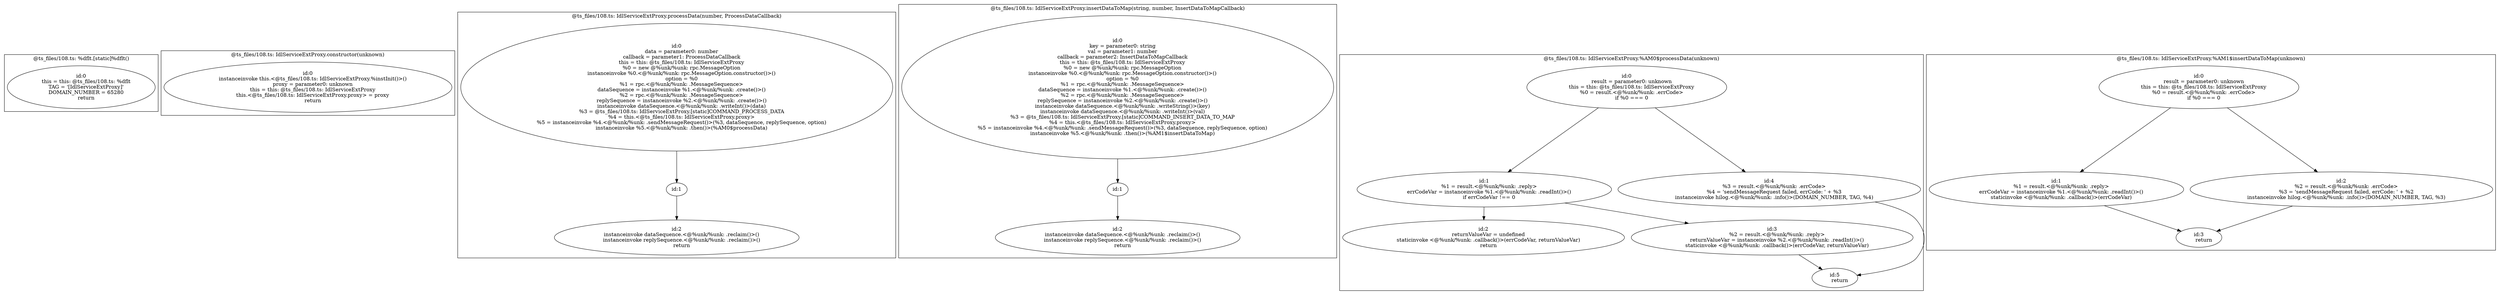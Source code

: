 digraph "108.ts" {
subgraph "cluster_@ts_files/108.ts: %dflt.[static]%dflt()" {
  label="@ts_files/108.ts: %dflt.[static]%dflt()";
  Node33730 [label="id:0
      this = this: @ts_files/108.ts: %dflt
      TAG = '[IdlServiceExtProxy]'
      DOMAIN_NUMBER = 65280
      return"];
}
subgraph "cluster_@ts_files/108.ts: IdlServiceExtProxy.constructor(unknown)" {
  label="@ts_files/108.ts: IdlServiceExtProxy.constructor(unknown)";
  Node54740 [label="id:0
      instanceinvoke this.<@ts_files/108.ts: IdlServiceExtProxy.%instInit()>()
      proxy = parameter0: unknown
      this = this: @ts_files/108.ts: IdlServiceExtProxy
      this.<@ts_files/108.ts: IdlServiceExtProxy.proxy> = proxy
      return"];
}
subgraph "cluster_@ts_files/108.ts: IdlServiceExtProxy.processData(number, ProcessDataCallback)" {
  label="@ts_files/108.ts: IdlServiceExtProxy.processData(number, ProcessDataCallback)";
  Node72320 [label="id:0
      data = parameter0: number
      callback = parameter1: ProcessDataCallback
      this = this: @ts_files/108.ts: IdlServiceExtProxy
      %0 = new @%unk/%unk: rpc.MessageOption
      instanceinvoke %0.<@%unk/%unk: rpc.MessageOption.constructor()>()
      option = %0
      %1 = rpc.<@%unk/%unk: .MessageSequence>
      dataSequence = instanceinvoke %1.<@%unk/%unk: .create()>()
      %2 = rpc.<@%unk/%unk: .MessageSequence>
      replySequence = instanceinvoke %2.<@%unk/%unk: .create()>()
      instanceinvoke dataSequence.<@%unk/%unk: .writeInt()>(data)
      %3 = @ts_files/108.ts: IdlServiceExtProxy.[static]COMMAND_PROCESS_DATA
      %4 = this.<@ts_files/108.ts: IdlServiceExtProxy.proxy>
      %5 = instanceinvoke %4.<@%unk/%unk: .sendMessageRequest()>(%3, dataSequence, replySequence, option)
      instanceinvoke %5.<@%unk/%unk: .then()>(%AM0$processData)"];
  Node72321 [label="id:1"];
  Node72322 [label="id:2
      instanceinvoke dataSequence.<@%unk/%unk: .reclaim()>()
      instanceinvoke replySequence.<@%unk/%unk: .reclaim()>()
      return"];
  Node72320 -> Node72321;
  Node72321 -> Node72322;
}
subgraph "cluster_@ts_files/108.ts: IdlServiceExtProxy.insertDataToMap(string, number, InsertDataToMapCallback)" {
  label="@ts_files/108.ts: IdlServiceExtProxy.insertDataToMap(string, number, InsertDataToMapCallback)";
  Node87210 [label="id:0
      key = parameter0: string
      val = parameter1: number
      callback = parameter2: InsertDataToMapCallback
      this = this: @ts_files/108.ts: IdlServiceExtProxy
      %0 = new @%unk/%unk: rpc.MessageOption
      instanceinvoke %0.<@%unk/%unk: rpc.MessageOption.constructor()>()
      option = %0
      %1 = rpc.<@%unk/%unk: .MessageSequence>
      dataSequence = instanceinvoke %1.<@%unk/%unk: .create()>()
      %2 = rpc.<@%unk/%unk: .MessageSequence>
      replySequence = instanceinvoke %2.<@%unk/%unk: .create()>()
      instanceinvoke dataSequence.<@%unk/%unk: .writeString()>(key)
      instanceinvoke dataSequence.<@%unk/%unk: .writeInt()>(val)
      %3 = @ts_files/108.ts: IdlServiceExtProxy.[static]COMMAND_INSERT_DATA_TO_MAP
      %4 = this.<@ts_files/108.ts: IdlServiceExtProxy.proxy>
      %5 = instanceinvoke %4.<@%unk/%unk: .sendMessageRequest()>(%3, dataSequence, replySequence, option)
      instanceinvoke %5.<@%unk/%unk: .then()>(%AM1$insertDataToMap)"];
  Node87211 [label="id:1"];
  Node87212 [label="id:2
      instanceinvoke dataSequence.<@%unk/%unk: .reclaim()>()
      instanceinvoke replySequence.<@%unk/%unk: .reclaim()>()
      return"];
  Node87210 -> Node87211;
  Node87211 -> Node87212;
}
subgraph "cluster_@ts_files/108.ts: IdlServiceExtProxy.%AM0$processData(unknown)" {
  label="@ts_files/108.ts: IdlServiceExtProxy.%AM0$processData(unknown)";
  Node56600 [label="id:0
      result = parameter0: unknown
      this = this: @ts_files/108.ts: IdlServiceExtProxy
      %0 = result.<@%unk/%unk: .errCode>
      if %0 === 0"];
  Node56601 [label="id:1
      %1 = result.<@%unk/%unk: .reply>
      errCodeVar = instanceinvoke %1.<@%unk/%unk: .readInt()>()
      if errCodeVar !== 0"];
  Node56602 [label="id:2
      returnValueVar = undefined
      staticinvoke <@%unk/%unk: .callback()>(errCodeVar, returnValueVar)
      return"];
  Node56603 [label="id:3
      %2 = result.<@%unk/%unk: .reply>
      returnValueVar = instanceinvoke %2.<@%unk/%unk: .readInt()>()
      staticinvoke <@%unk/%unk: .callback()>(errCodeVar, returnValueVar)"];
  Node56604 [label="id:4
      %3 = result.<@%unk/%unk: .errCode>
      %4 = 'sendMessageRequest failed, errCode: ' + %3
      instanceinvoke hilog.<@%unk/%unk: .info()>(DOMAIN_NUMBER, TAG, %4)"];
  Node56605 [label="id:5
      return"];
  Node56600 -> Node56601;
  Node56600 -> Node56604;
  Node56601 -> Node56602;
  Node56601 -> Node56603;
  Node56603 -> Node56605;
  Node56604 -> Node56605;
}
subgraph "cluster_@ts_files/108.ts: IdlServiceExtProxy.%AM1$insertDataToMap(unknown)" {
  label="@ts_files/108.ts: IdlServiceExtProxy.%AM1$insertDataToMap(unknown)";
  Node60360 [label="id:0
      result = parameter0: unknown
      this = this: @ts_files/108.ts: IdlServiceExtProxy
      %0 = result.<@%unk/%unk: .errCode>
      if %0 === 0"];
  Node60361 [label="id:1
      %1 = result.<@%unk/%unk: .reply>
      errCodeVar = instanceinvoke %1.<@%unk/%unk: .readInt()>()
      staticinvoke <@%unk/%unk: .callback()>(errCodeVar)"];
  Node60362 [label="id:2
      %2 = result.<@%unk/%unk: .errCode>
      %3 = 'sendMessageRequest failed, errCode: ' + %2
      instanceinvoke hilog.<@%unk/%unk: .info()>(DOMAIN_NUMBER, TAG, %3)"];
  Node60363 [label="id:3
      return"];
  Node60360 -> Node60361;
  Node60360 -> Node60362;
  Node60361 -> Node60363;
  Node60362 -> Node60363;
}
}
